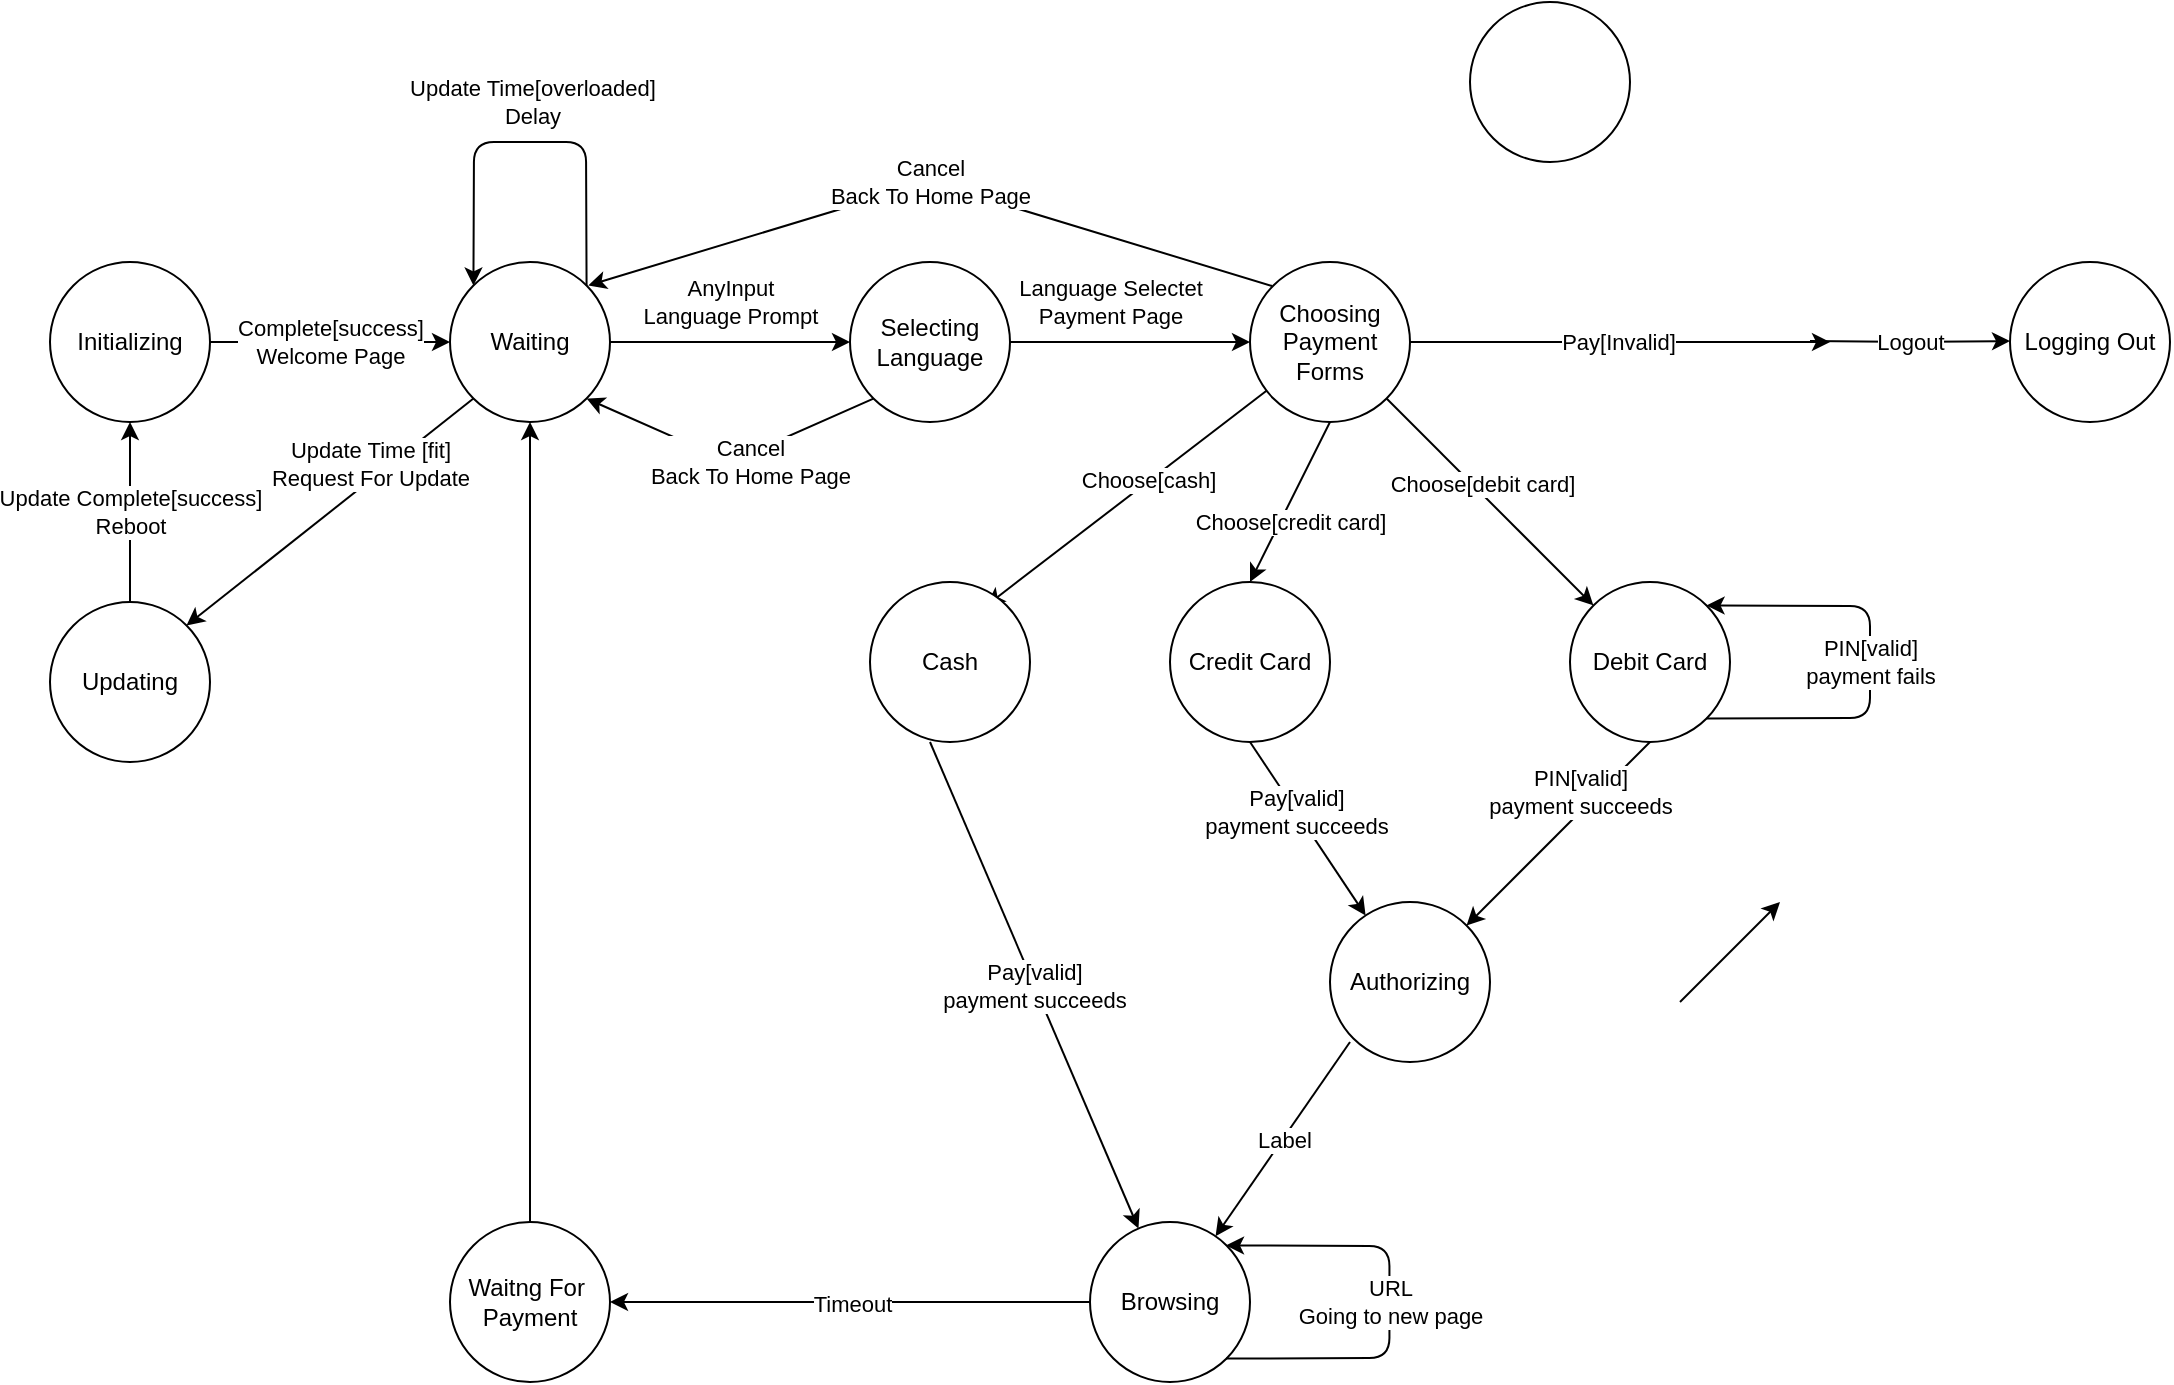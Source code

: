 <mxfile version="14.1.8" type="github">
  <diagram name="Page-1" id="42789a77-a242-8287-6e28-9cd8cfd52e62">
    <mxGraphModel dx="2138" dy="1398" grid="1" gridSize="10" guides="1" tooltips="1" connect="1" arrows="1" fold="1" page="1" pageScale="1" pageWidth="1100" pageHeight="850" background="#ffffff" math="0" shadow="0">
      <root>
        <mxCell id="0" />
        <mxCell id="1" parent="0" />
        <mxCell id="xNgxjTO_-06Ct2xAcb4G-1" value="Initializing" style="ellipse;whiteSpace=wrap;html=1;aspect=fixed;" parent="1" vertex="1">
          <mxGeometry y="120" width="80" height="80" as="geometry" />
        </mxCell>
        <mxCell id="xNgxjTO_-06Ct2xAcb4G-4" value="" style="endArrow=classic;html=1;entryX=0;entryY=0.5;entryDx=0;entryDy=0;exitX=1;exitY=0.5;exitDx=0;exitDy=0;" parent="1" source="xNgxjTO_-06Ct2xAcb4G-1" target="xNgxjTO_-06Ct2xAcb4G-55" edge="1">
          <mxGeometry relative="1" as="geometry">
            <mxPoint x="90" y="159.5" as="sourcePoint" />
            <mxPoint x="180" y="160" as="targetPoint" />
            <Array as="points">
              <mxPoint x="150" y="160" />
            </Array>
          </mxGeometry>
        </mxCell>
        <mxCell id="xNgxjTO_-06Ct2xAcb4G-5" value="Complete[success]&lt;br&gt;Welcome Page" style="edgeLabel;resizable=0;html=1;align=center;verticalAlign=middle;" parent="xNgxjTO_-06Ct2xAcb4G-4" connectable="0" vertex="1">
          <mxGeometry relative="1" as="geometry" />
        </mxCell>
        <mxCell id="xNgxjTO_-06Ct2xAcb4G-16" value="" style="endArrow=classic;html=1;" parent="1" source="xNgxjTO_-06Ct2xAcb4G-2" edge="1">
          <mxGeometry relative="1" as="geometry">
            <mxPoint x="610" y="159.5" as="sourcePoint" />
            <mxPoint x="890" y="160" as="targetPoint" />
          </mxGeometry>
        </mxCell>
        <mxCell id="xNgxjTO_-06Ct2xAcb4G-17" value="Pay[Invalid]" style="edgeLabel;resizable=0;html=1;align=center;verticalAlign=middle;" parent="xNgxjTO_-06Ct2xAcb4G-16" connectable="0" vertex="1">
          <mxGeometry relative="1" as="geometry">
            <mxPoint x="-1" as="offset" />
          </mxGeometry>
        </mxCell>
        <mxCell id="xNgxjTO_-06Ct2xAcb4G-2" value="Choosing&lt;br&gt;Payment Forms" style="ellipse;whiteSpace=wrap;html=1;aspect=fixed;" parent="1" vertex="1">
          <mxGeometry x="600" y="120" width="80" height="80" as="geometry" />
        </mxCell>
        <mxCell id="xNgxjTO_-06Ct2xAcb4G-20" value="Logging Out" style="ellipse;whiteSpace=wrap;html=1;aspect=fixed;" parent="1" vertex="1">
          <mxGeometry x="980" y="120" width="80" height="80" as="geometry" />
        </mxCell>
        <mxCell id="xNgxjTO_-06Ct2xAcb4G-21" value="" style="ellipse;whiteSpace=wrap;html=1;aspect=fixed;" parent="1" vertex="1">
          <mxGeometry x="710" y="-10" width="80" height="80" as="geometry" />
        </mxCell>
        <mxCell id="xNgxjTO_-06Ct2xAcb4G-42" value="" style="endArrow=classic;html=1;" parent="1" edge="1">
          <mxGeometry relative="1" as="geometry">
            <mxPoint x="880" y="159.5" as="sourcePoint" />
            <mxPoint x="980" y="159.5" as="targetPoint" />
            <Array as="points">
              <mxPoint x="930" y="160" />
            </Array>
          </mxGeometry>
        </mxCell>
        <mxCell id="xNgxjTO_-06Ct2xAcb4G-43" value="Logout" style="edgeLabel;resizable=0;html=1;align=center;verticalAlign=middle;" parent="xNgxjTO_-06Ct2xAcb4G-42" connectable="0" vertex="1">
          <mxGeometry relative="1" as="geometry">
            <mxPoint as="offset" />
          </mxGeometry>
        </mxCell>
        <mxCell id="xNgxjTO_-06Ct2xAcb4G-44" value="" style="endArrow=classic;html=1;entryX=1;entryY=0;entryDx=0;entryDy=0;" parent="1" source="xNgxjTO_-06Ct2xAcb4G-2" edge="1">
          <mxGeometry relative="1" as="geometry">
            <mxPoint x="410" y="250" as="sourcePoint" />
            <mxPoint x="468.284" y="291.716" as="targetPoint" />
          </mxGeometry>
        </mxCell>
        <mxCell id="xNgxjTO_-06Ct2xAcb4G-45" value="Choose[cash]" style="edgeLabel;resizable=0;html=1;align=center;verticalAlign=middle;" parent="xNgxjTO_-06Ct2xAcb4G-44" connectable="0" vertex="1">
          <mxGeometry relative="1" as="geometry">
            <mxPoint x="10.62" y="-8.66" as="offset" />
          </mxGeometry>
        </mxCell>
        <mxCell id="xNgxjTO_-06Ct2xAcb4G-46" value="Cash" style="ellipse;whiteSpace=wrap;html=1;aspect=fixed;" parent="1" vertex="1">
          <mxGeometry x="410" y="280" width="80" height="80" as="geometry" />
        </mxCell>
        <mxCell id="xNgxjTO_-06Ct2xAcb4G-78" style="rounded=0;orthogonalLoop=1;jettySize=auto;html=1;exitX=0.5;exitY=1;exitDx=0;exitDy=0;" parent="1" source="xNgxjTO_-06Ct2xAcb4G-47" target="xNgxjTO_-06Ct2xAcb4G-75" edge="1">
          <mxGeometry relative="1" as="geometry" />
        </mxCell>
        <mxCell id="xNgxjTO_-06Ct2xAcb4G-79" value="Pay[valid]&lt;br&gt;payment succeeds" style="edgeLabel;html=1;align=center;verticalAlign=middle;resizable=0;points=[];" parent="xNgxjTO_-06Ct2xAcb4G-78" vertex="1" connectable="0">
          <mxGeometry x="-0.202" relative="1" as="geometry">
            <mxPoint as="offset" />
          </mxGeometry>
        </mxCell>
        <mxCell id="xNgxjTO_-06Ct2xAcb4G-47" value="Credit Card" style="ellipse;whiteSpace=wrap;html=1;aspect=fixed;" parent="1" vertex="1">
          <mxGeometry x="560" y="280" width="80" height="80" as="geometry" />
        </mxCell>
        <mxCell id="xNgxjTO_-06Ct2xAcb4G-48" value="" style="endArrow=classic;html=1;exitX=0.5;exitY=1;exitDx=0;exitDy=0;entryX=0.5;entryY=0;entryDx=0;entryDy=0;" parent="1" source="xNgxjTO_-06Ct2xAcb4G-2" target="xNgxjTO_-06Ct2xAcb4G-47" edge="1">
          <mxGeometry relative="1" as="geometry">
            <mxPoint x="410" y="250" as="sourcePoint" />
            <mxPoint x="510" y="250" as="targetPoint" />
          </mxGeometry>
        </mxCell>
        <mxCell id="xNgxjTO_-06Ct2xAcb4G-49" value="Choose[credit card]" style="edgeLabel;resizable=0;html=1;align=center;verticalAlign=middle;" parent="xNgxjTO_-06Ct2xAcb4G-48" connectable="0" vertex="1">
          <mxGeometry relative="1" as="geometry">
            <mxPoint y="10" as="offset" />
          </mxGeometry>
        </mxCell>
        <mxCell id="xNgxjTO_-06Ct2xAcb4G-50" value="Debit Card" style="ellipse;whiteSpace=wrap;html=1;aspect=fixed;" parent="1" vertex="1">
          <mxGeometry x="760" y="280" width="80" height="80" as="geometry" />
        </mxCell>
        <mxCell id="xNgxjTO_-06Ct2xAcb4G-52" value="" style="endArrow=classic;html=1;exitX=1;exitY=1;exitDx=0;exitDy=0;entryX=0;entryY=0;entryDx=0;entryDy=0;" parent="1" source="xNgxjTO_-06Ct2xAcb4G-2" target="xNgxjTO_-06Ct2xAcb4G-50" edge="1">
          <mxGeometry relative="1" as="geometry">
            <mxPoint x="700" y="360" as="sourcePoint" />
            <mxPoint x="740" y="290" as="targetPoint" />
          </mxGeometry>
        </mxCell>
        <mxCell id="xNgxjTO_-06Ct2xAcb4G-53" value="Choose[debit card]" style="edgeLabel;resizable=0;html=1;align=center;verticalAlign=middle;" parent="xNgxjTO_-06Ct2xAcb4G-52" connectable="0" vertex="1">
          <mxGeometry relative="1" as="geometry">
            <mxPoint x="-4.48" y="-9.45" as="offset" />
          </mxGeometry>
        </mxCell>
        <mxCell id="xNgxjTO_-06Ct2xAcb4G-55" value="Waiting" style="ellipse;whiteSpace=wrap;html=1;aspect=fixed;" parent="1" vertex="1">
          <mxGeometry x="200" y="120" width="80" height="80" as="geometry" />
        </mxCell>
        <mxCell id="xNgxjTO_-06Ct2xAcb4G-59" value="" style="endArrow=classic;html=1;exitX=0.5;exitY=0;exitDx=0;exitDy=0;entryX=0.5;entryY=1;entryDx=0;entryDy=0;" parent="1" source="xNgxjTO_-06Ct2xAcb4G-85" target="xNgxjTO_-06Ct2xAcb4G-55" edge="1">
          <mxGeometry width="50" height="50" relative="1" as="geometry">
            <mxPoint x="160" y="530" as="sourcePoint" />
            <mxPoint x="240" y="210" as="targetPoint" />
          </mxGeometry>
        </mxCell>
        <mxCell id="xNgxjTO_-06Ct2xAcb4G-60" value="" style="endArrow=classic;html=1;exitX=0.5;exitY=1;exitDx=0;exitDy=0;entryX=1;entryY=0;entryDx=0;entryDy=0;" parent="1" source="xNgxjTO_-06Ct2xAcb4G-50" target="xNgxjTO_-06Ct2xAcb4G-75" edge="1">
          <mxGeometry relative="1" as="geometry">
            <mxPoint x="770" y="400" as="sourcePoint" />
            <mxPoint x="800" y="430" as="targetPoint" />
          </mxGeometry>
        </mxCell>
        <mxCell id="xNgxjTO_-06Ct2xAcb4G-61" value="PIN[valid]&lt;br&gt;payment succeeds" style="edgeLabel;resizable=0;html=1;align=center;verticalAlign=middle;" parent="xNgxjTO_-06Ct2xAcb4G-60" connectable="0" vertex="1">
          <mxGeometry relative="1" as="geometry">
            <mxPoint x="11.02" y="-21.28" as="offset" />
          </mxGeometry>
        </mxCell>
        <mxCell id="xNgxjTO_-06Ct2xAcb4G-70" value="" style="endArrow=classic;html=1;exitX=1;exitY=0;exitDx=0;exitDy=0;entryX=0;entryY=0;entryDx=0;entryDy=0;" parent="1" source="xNgxjTO_-06Ct2xAcb4G-55" target="xNgxjTO_-06Ct2xAcb4G-55" edge="1">
          <mxGeometry relative="1" as="geometry">
            <mxPoint x="420" y="240" as="sourcePoint" />
            <mxPoint x="520" y="240" as="targetPoint" />
            <Array as="points">
              <mxPoint x="268" y="60" />
              <mxPoint x="212" y="60" />
            </Array>
          </mxGeometry>
        </mxCell>
        <mxCell id="xNgxjTO_-06Ct2xAcb4G-71" value="Update Time[overloaded]&lt;br&gt;Delay" style="edgeLabel;resizable=0;html=1;align=center;verticalAlign=middle;" parent="xNgxjTO_-06Ct2xAcb4G-70" connectable="0" vertex="1">
          <mxGeometry relative="1" as="geometry">
            <mxPoint x="0.28" y="-20" as="offset" />
          </mxGeometry>
        </mxCell>
        <mxCell id="xNgxjTO_-06Ct2xAcb4G-73" value="" style="endArrow=classic;html=1;exitX=1;exitY=1;exitDx=0;exitDy=0;entryX=1;entryY=0;entryDx=0;entryDy=0;" parent="1" source="xNgxjTO_-06Ct2xAcb4G-50" target="xNgxjTO_-06Ct2xAcb4G-50" edge="1">
          <mxGeometry relative="1" as="geometry">
            <mxPoint x="810" y="370" as="sourcePoint" />
            <mxPoint x="810" y="450" as="targetPoint" />
            <Array as="points">
              <mxPoint x="910" y="348" />
              <mxPoint x="910" y="292" />
            </Array>
          </mxGeometry>
        </mxCell>
        <mxCell id="xNgxjTO_-06Ct2xAcb4G-74" value="PIN[valid]&lt;br&gt;payment fails" style="edgeLabel;resizable=0;html=1;align=center;verticalAlign=middle;" parent="xNgxjTO_-06Ct2xAcb4G-73" connectable="0" vertex="1">
          <mxGeometry relative="1" as="geometry" />
        </mxCell>
        <mxCell id="xNgxjTO_-06Ct2xAcb4G-75" value="Authorizing" style="ellipse;whiteSpace=wrap;html=1;aspect=fixed;" parent="1" vertex="1">
          <mxGeometry x="640" y="440" width="80" height="80" as="geometry" />
        </mxCell>
        <mxCell id="xNgxjTO_-06Ct2xAcb4G-76" value="" style="endArrow=classic;html=1;exitX=0.5;exitY=1;exitDx=0;exitDy=0;" parent="1" target="xNgxjTO_-06Ct2xAcb4G-80" edge="1">
          <mxGeometry relative="1" as="geometry">
            <mxPoint x="440" y="360" as="sourcePoint" />
            <mxPoint x="520" y="600" as="targetPoint" />
          </mxGeometry>
        </mxCell>
        <mxCell id="xNgxjTO_-06Ct2xAcb4G-77" value="Pay[valid]&lt;br&gt;payment succeeds" style="edgeLabel;resizable=0;html=1;align=center;verticalAlign=middle;" parent="xNgxjTO_-06Ct2xAcb4G-76" connectable="0" vertex="1">
          <mxGeometry relative="1" as="geometry" />
        </mxCell>
        <mxCell id="xNgxjTO_-06Ct2xAcb4G-86" style="edgeStyle=none;rounded=0;orthogonalLoop=1;jettySize=auto;html=1;exitX=0;exitY=0.5;exitDx=0;exitDy=0;entryX=1;entryY=0.5;entryDx=0;entryDy=0;" parent="1" source="xNgxjTO_-06Ct2xAcb4G-80" target="xNgxjTO_-06Ct2xAcb4G-85" edge="1">
          <mxGeometry relative="1" as="geometry">
            <Array as="points">
              <mxPoint x="340" y="640" />
            </Array>
          </mxGeometry>
        </mxCell>
        <mxCell id="xNgxjTO_-06Ct2xAcb4G-87" value="Timeout" style="edgeLabel;html=1;align=center;verticalAlign=middle;resizable=0;points=[];" parent="xNgxjTO_-06Ct2xAcb4G-86" vertex="1" connectable="0">
          <mxGeometry x="-0.009" y="1" relative="1" as="geometry">
            <mxPoint as="offset" />
          </mxGeometry>
        </mxCell>
        <mxCell id="xNgxjTO_-06Ct2xAcb4G-80" value="Browsing" style="ellipse;whiteSpace=wrap;html=1;aspect=fixed;" parent="1" vertex="1">
          <mxGeometry x="520" y="600" width="80" height="80" as="geometry" />
        </mxCell>
        <mxCell id="xNgxjTO_-06Ct2xAcb4G-81" value="" style="endArrow=classic;html=1;exitX=0.125;exitY=0.875;exitDx=0;exitDy=0;exitPerimeter=0;" parent="1" source="xNgxjTO_-06Ct2xAcb4G-75" target="xNgxjTO_-06Ct2xAcb4G-80" edge="1">
          <mxGeometry relative="1" as="geometry">
            <mxPoint x="720" y="510" as="sourcePoint" />
            <mxPoint x="820" y="510" as="targetPoint" />
          </mxGeometry>
        </mxCell>
        <mxCell id="xNgxjTO_-06Ct2xAcb4G-82" value="Label" style="edgeLabel;resizable=0;html=1;align=center;verticalAlign=middle;" parent="xNgxjTO_-06Ct2xAcb4G-81" connectable="0" vertex="1">
          <mxGeometry relative="1" as="geometry" />
        </mxCell>
        <mxCell id="xNgxjTO_-06Ct2xAcb4G-83" value="" style="endArrow=classic;html=1;exitX=1;exitY=1;exitDx=0;exitDy=0;entryX=1;entryY=0;entryDx=0;entryDy=0;" parent="1" edge="1">
          <mxGeometry relative="1" as="geometry">
            <mxPoint x="588.004" y="668.284" as="sourcePoint" />
            <mxPoint x="588.004" y="611.716" as="targetPoint" />
            <Array as="points">
              <mxPoint x="669.72" y="668" />
              <mxPoint x="669.72" y="612" />
            </Array>
          </mxGeometry>
        </mxCell>
        <mxCell id="xNgxjTO_-06Ct2xAcb4G-84" value="URL&lt;br&gt;Going to new page" style="edgeLabel;resizable=0;html=1;align=center;verticalAlign=middle;" parent="xNgxjTO_-06Ct2xAcb4G-83" connectable="0" vertex="1">
          <mxGeometry relative="1" as="geometry" />
        </mxCell>
        <mxCell id="xNgxjTO_-06Ct2xAcb4G-85" value="Waitng For&amp;nbsp;&lt;br&gt;Payment" style="ellipse;whiteSpace=wrap;html=1;aspect=fixed;" parent="1" vertex="1">
          <mxGeometry x="200" y="600" width="80" height="80" as="geometry" />
        </mxCell>
        <mxCell id="xNgxjTO_-06Ct2xAcb4G-89" value="" style="endArrow=classic;html=1;" parent="1" edge="1">
          <mxGeometry width="50" height="50" relative="1" as="geometry">
            <mxPoint x="815" y="490" as="sourcePoint" />
            <mxPoint x="865" y="440" as="targetPoint" />
          </mxGeometry>
        </mxCell>
        <mxCell id="CvcjSskEwtolKHpYhH0R-2" value="Updating" style="ellipse;whiteSpace=wrap;html=1;aspect=fixed;" parent="1" vertex="1">
          <mxGeometry y="290" width="80" height="80" as="geometry" />
        </mxCell>
        <mxCell id="CvcjSskEwtolKHpYhH0R-3" value="" style="endArrow=classic;html=1;exitX=0;exitY=1;exitDx=0;exitDy=0;entryX=1;entryY=0;entryDx=0;entryDy=0;" parent="1" source="xNgxjTO_-06Ct2xAcb4G-55" target="CvcjSskEwtolKHpYhH0R-2" edge="1">
          <mxGeometry relative="1" as="geometry">
            <mxPoint x="320" y="300" as="sourcePoint" />
            <mxPoint x="420" y="300" as="targetPoint" />
          </mxGeometry>
        </mxCell>
        <mxCell id="CvcjSskEwtolKHpYhH0R-4" value="Update Time [fit]&lt;br&gt;Request For Update" style="edgeLabel;resizable=0;html=1;align=center;verticalAlign=middle;" parent="CvcjSskEwtolKHpYhH0R-3" connectable="0" vertex="1">
          <mxGeometry relative="1" as="geometry">
            <mxPoint x="19.66" y="-24.73" as="offset" />
          </mxGeometry>
        </mxCell>
        <mxCell id="CvcjSskEwtolKHpYhH0R-5" value="" style="endArrow=classic;html=1;exitX=0.5;exitY=0;exitDx=0;exitDy=0;entryX=0.5;entryY=1;entryDx=0;entryDy=0;" parent="1" source="CvcjSskEwtolKHpYhH0R-2" target="xNgxjTO_-06Ct2xAcb4G-1" edge="1">
          <mxGeometry relative="1" as="geometry">
            <mxPoint x="320" y="300" as="sourcePoint" />
            <mxPoint x="420" y="300" as="targetPoint" />
          </mxGeometry>
        </mxCell>
        <mxCell id="CvcjSskEwtolKHpYhH0R-6" value="Update Complete[success]&lt;br&gt;Reboot" style="edgeLabel;resizable=0;html=1;align=center;verticalAlign=middle;" parent="CvcjSskEwtolKHpYhH0R-5" connectable="0" vertex="1">
          <mxGeometry relative="1" as="geometry" />
        </mxCell>
        <mxCell id="CvcjSskEwtolKHpYhH0R-7" value="Selecting&lt;br&gt;Language" style="ellipse;whiteSpace=wrap;html=1;aspect=fixed;" parent="1" vertex="1">
          <mxGeometry x="400" y="120" width="80" height="80" as="geometry" />
        </mxCell>
        <mxCell id="CvcjSskEwtolKHpYhH0R-8" value="" style="endArrow=classic;html=1;exitX=1;exitY=0.5;exitDx=0;exitDy=0;entryX=0;entryY=0.5;entryDx=0;entryDy=0;" parent="1" source="xNgxjTO_-06Ct2xAcb4G-55" target="CvcjSskEwtolKHpYhH0R-7" edge="1">
          <mxGeometry relative="1" as="geometry">
            <mxPoint x="370" y="280" as="sourcePoint" />
            <mxPoint x="470" y="280" as="targetPoint" />
          </mxGeometry>
        </mxCell>
        <mxCell id="CvcjSskEwtolKHpYhH0R-9" value="AnyInput&lt;br&gt;Language Prompt" style="edgeLabel;resizable=0;html=1;align=center;verticalAlign=middle;" parent="CvcjSskEwtolKHpYhH0R-8" connectable="0" vertex="1">
          <mxGeometry relative="1" as="geometry">
            <mxPoint y="-20" as="offset" />
          </mxGeometry>
        </mxCell>
        <mxCell id="FPRSh2CS9PJo4VdszeN8-1" value="" style="endArrow=classic;html=1;entryX=0;entryY=0.5;entryDx=0;entryDy=0;" parent="1" source="CvcjSskEwtolKHpYhH0R-7" target="xNgxjTO_-06Ct2xAcb4G-2" edge="1">
          <mxGeometry relative="1" as="geometry">
            <mxPoint x="450" y="160" as="sourcePoint" />
            <mxPoint x="550" y="160" as="targetPoint" />
          </mxGeometry>
        </mxCell>
        <mxCell id="FPRSh2CS9PJo4VdszeN8-2" value="Language Selectet&lt;br&gt;Payment Page" style="edgeLabel;resizable=0;html=1;align=center;verticalAlign=middle;" parent="FPRSh2CS9PJo4VdszeN8-1" connectable="0" vertex="1">
          <mxGeometry relative="1" as="geometry">
            <mxPoint x="-10" y="-20" as="offset" />
          </mxGeometry>
        </mxCell>
        <mxCell id="FPRSh2CS9PJo4VdszeN8-3" value="" style="endArrow=classic;html=1;exitX=0;exitY=1;exitDx=0;exitDy=0;entryX=1;entryY=1;entryDx=0;entryDy=0;" parent="1" source="CvcjSskEwtolKHpYhH0R-7" target="xNgxjTO_-06Ct2xAcb4G-55" edge="1">
          <mxGeometry relative="1" as="geometry">
            <mxPoint x="490" y="250" as="sourcePoint" />
            <mxPoint x="350" y="250" as="targetPoint" />
            <Array as="points">
              <mxPoint x="340" y="220" />
            </Array>
          </mxGeometry>
        </mxCell>
        <mxCell id="FPRSh2CS9PJo4VdszeN8-4" value="Cancel&lt;br&gt;Back To Home Page" style="edgeLabel;resizable=0;html=1;align=center;verticalAlign=middle;" parent="FPRSh2CS9PJo4VdszeN8-3" connectable="0" vertex="1">
          <mxGeometry relative="1" as="geometry">
            <mxPoint x="9.62" y="-0.17" as="offset" />
          </mxGeometry>
        </mxCell>
        <mxCell id="uVUAE0wfeR-4zv0LuRe9-2" value="" style="endArrow=classic;html=1;entryX=1;entryY=0;entryDx=0;entryDy=0;" edge="1" parent="1">
          <mxGeometry relative="1" as="geometry">
            <mxPoint x="611" y="132" as="sourcePoint" />
            <mxPoint x="269.144" y="131.716" as="targetPoint" />
            <Array as="points">
              <mxPoint x="440" y="80" />
            </Array>
          </mxGeometry>
        </mxCell>
        <mxCell id="uVUAE0wfeR-4zv0LuRe9-3" value="Label" style="edgeLabel;resizable=0;html=1;align=center;verticalAlign=middle;" connectable="0" vertex="1" parent="uVUAE0wfeR-4zv0LuRe9-2">
          <mxGeometry relative="1" as="geometry" />
        </mxCell>
        <mxCell id="uVUAE0wfeR-4zv0LuRe9-4" value="Cancel&lt;br&gt;Back To Home Page" style="edgeLabel;resizable=0;html=1;align=center;verticalAlign=middle;" connectable="0" vertex="1" parent="1">
          <mxGeometry x="440.0" y="79.998" as="geometry" />
        </mxCell>
      </root>
    </mxGraphModel>
  </diagram>
</mxfile>
